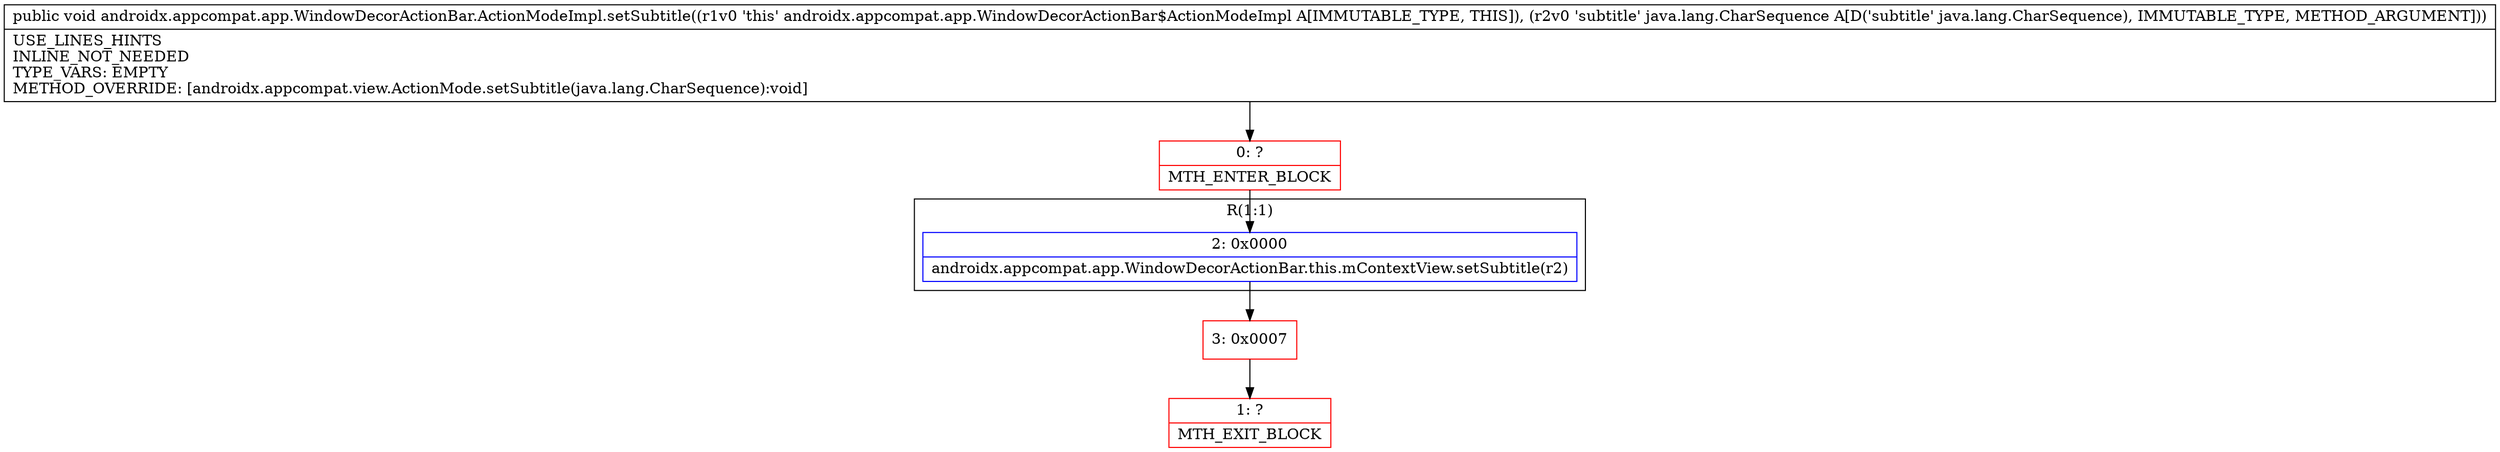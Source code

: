 digraph "CFG forandroidx.appcompat.app.WindowDecorActionBar.ActionModeImpl.setSubtitle(Ljava\/lang\/CharSequence;)V" {
subgraph cluster_Region_1710138027 {
label = "R(1:1)";
node [shape=record,color=blue];
Node_2 [shape=record,label="{2\:\ 0x0000|androidx.appcompat.app.WindowDecorActionBar.this.mContextView.setSubtitle(r2)\l}"];
}
Node_0 [shape=record,color=red,label="{0\:\ ?|MTH_ENTER_BLOCK\l}"];
Node_3 [shape=record,color=red,label="{3\:\ 0x0007}"];
Node_1 [shape=record,color=red,label="{1\:\ ?|MTH_EXIT_BLOCK\l}"];
MethodNode[shape=record,label="{public void androidx.appcompat.app.WindowDecorActionBar.ActionModeImpl.setSubtitle((r1v0 'this' androidx.appcompat.app.WindowDecorActionBar$ActionModeImpl A[IMMUTABLE_TYPE, THIS]), (r2v0 'subtitle' java.lang.CharSequence A[D('subtitle' java.lang.CharSequence), IMMUTABLE_TYPE, METHOD_ARGUMENT]))  | USE_LINES_HINTS\lINLINE_NOT_NEEDED\lTYPE_VARS: EMPTY\lMETHOD_OVERRIDE: [androidx.appcompat.view.ActionMode.setSubtitle(java.lang.CharSequence):void]\l}"];
MethodNode -> Node_0;Node_2 -> Node_3;
Node_0 -> Node_2;
Node_3 -> Node_1;
}

